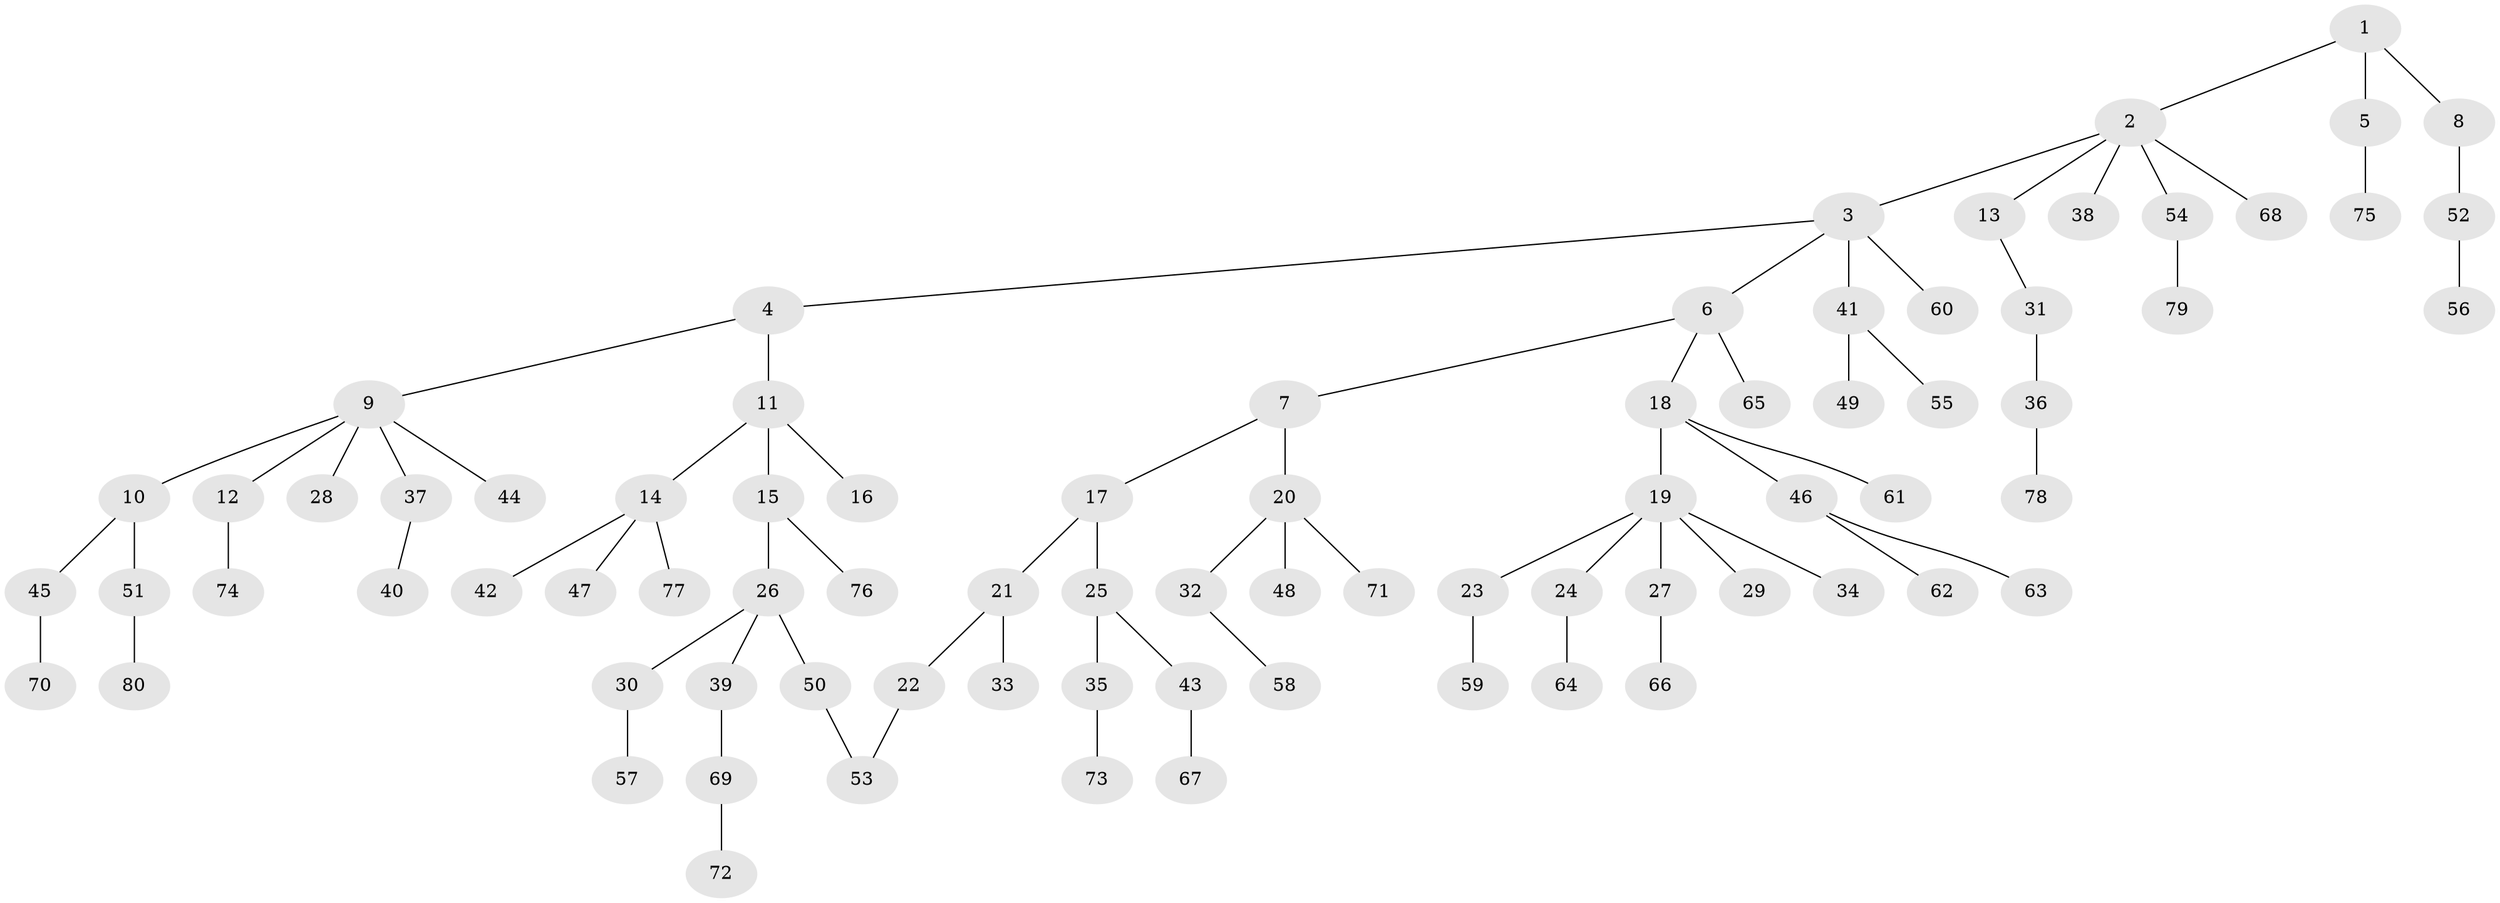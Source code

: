 // Generated by graph-tools (version 1.1) at 2025/13/03/09/25 04:13:15]
// undirected, 80 vertices, 80 edges
graph export_dot {
graph [start="1"]
  node [color=gray90,style=filled];
  1;
  2;
  3;
  4;
  5;
  6;
  7;
  8;
  9;
  10;
  11;
  12;
  13;
  14;
  15;
  16;
  17;
  18;
  19;
  20;
  21;
  22;
  23;
  24;
  25;
  26;
  27;
  28;
  29;
  30;
  31;
  32;
  33;
  34;
  35;
  36;
  37;
  38;
  39;
  40;
  41;
  42;
  43;
  44;
  45;
  46;
  47;
  48;
  49;
  50;
  51;
  52;
  53;
  54;
  55;
  56;
  57;
  58;
  59;
  60;
  61;
  62;
  63;
  64;
  65;
  66;
  67;
  68;
  69;
  70;
  71;
  72;
  73;
  74;
  75;
  76;
  77;
  78;
  79;
  80;
  1 -- 2;
  1 -- 5;
  1 -- 8;
  2 -- 3;
  2 -- 13;
  2 -- 38;
  2 -- 54;
  2 -- 68;
  3 -- 4;
  3 -- 6;
  3 -- 41;
  3 -- 60;
  4 -- 9;
  4 -- 11;
  5 -- 75;
  6 -- 7;
  6 -- 18;
  6 -- 65;
  7 -- 17;
  7 -- 20;
  8 -- 52;
  9 -- 10;
  9 -- 12;
  9 -- 28;
  9 -- 37;
  9 -- 44;
  10 -- 45;
  10 -- 51;
  11 -- 14;
  11 -- 15;
  11 -- 16;
  12 -- 74;
  13 -- 31;
  14 -- 42;
  14 -- 47;
  14 -- 77;
  15 -- 26;
  15 -- 76;
  17 -- 21;
  17 -- 25;
  18 -- 19;
  18 -- 46;
  18 -- 61;
  19 -- 23;
  19 -- 24;
  19 -- 27;
  19 -- 29;
  19 -- 34;
  20 -- 32;
  20 -- 48;
  20 -- 71;
  21 -- 22;
  21 -- 33;
  22 -- 53;
  23 -- 59;
  24 -- 64;
  25 -- 35;
  25 -- 43;
  26 -- 30;
  26 -- 39;
  26 -- 50;
  27 -- 66;
  30 -- 57;
  31 -- 36;
  32 -- 58;
  35 -- 73;
  36 -- 78;
  37 -- 40;
  39 -- 69;
  41 -- 49;
  41 -- 55;
  43 -- 67;
  45 -- 70;
  46 -- 62;
  46 -- 63;
  50 -- 53;
  51 -- 80;
  52 -- 56;
  54 -- 79;
  69 -- 72;
}

